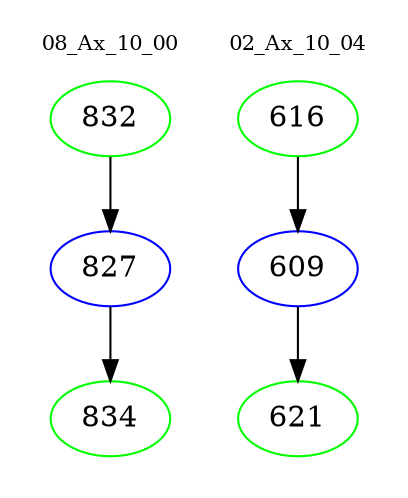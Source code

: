 digraph{
subgraph cluster_0 {
color = white
label = "08_Ax_10_00";
fontsize=10;
T0_832 [label="832", color="green"]
T0_832 -> T0_827 [color="black"]
T0_827 [label="827", color="blue"]
T0_827 -> T0_834 [color="black"]
T0_834 [label="834", color="green"]
}
subgraph cluster_1 {
color = white
label = "02_Ax_10_04";
fontsize=10;
T1_616 [label="616", color="green"]
T1_616 -> T1_609 [color="black"]
T1_609 [label="609", color="blue"]
T1_609 -> T1_621 [color="black"]
T1_621 [label="621", color="green"]
}
}
